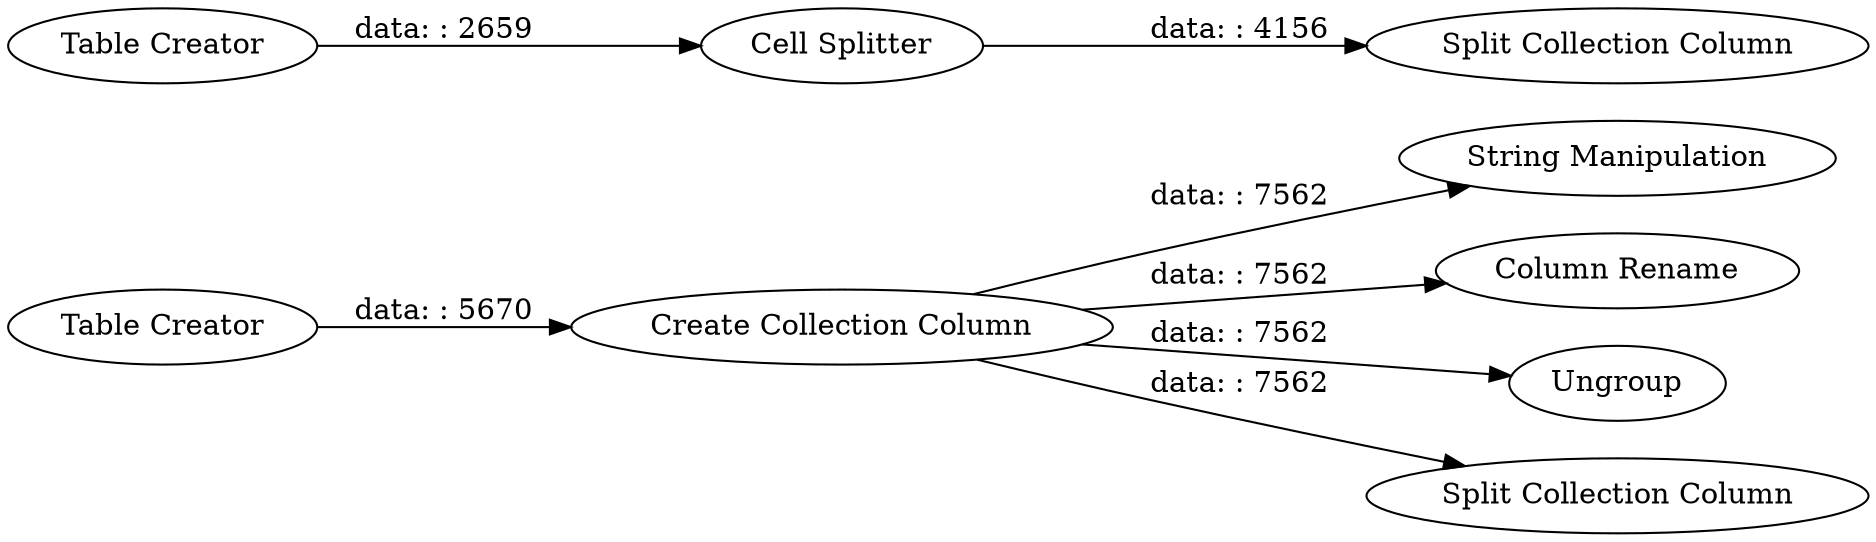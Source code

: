 digraph {
	"8687374716597059947_32" [label="String Manipulation"]
	"8687374716597059947_3" [label="Create Collection Column"]
	"8687374716597059947_137" [label="Cell Splitter"]
	"8687374716597059947_1" [label="Column Rename"]
	"8687374716597059947_139" [label="Split Collection Column"]
	"8687374716597059947_49" [label=Ungroup]
	"8687374716597059947_2" [label="Table Creator"]
	"8687374716597059947_50" [label="Split Collection Column"]
	"8687374716597059947_138" [label="Table Creator"]
	"8687374716597059947_3" -> "8687374716597059947_50" [label="data: : 7562"]
	"8687374716597059947_3" -> "8687374716597059947_1" [label="data: : 7562"]
	"8687374716597059947_138" -> "8687374716597059947_137" [label="data: : 2659"]
	"8687374716597059947_3" -> "8687374716597059947_32" [label="data: : 7562"]
	"8687374716597059947_3" -> "8687374716597059947_49" [label="data: : 7562"]
	"8687374716597059947_2" -> "8687374716597059947_3" [label="data: : 5670"]
	"8687374716597059947_137" -> "8687374716597059947_139" [label="data: : 4156"]
	rankdir=LR
}
